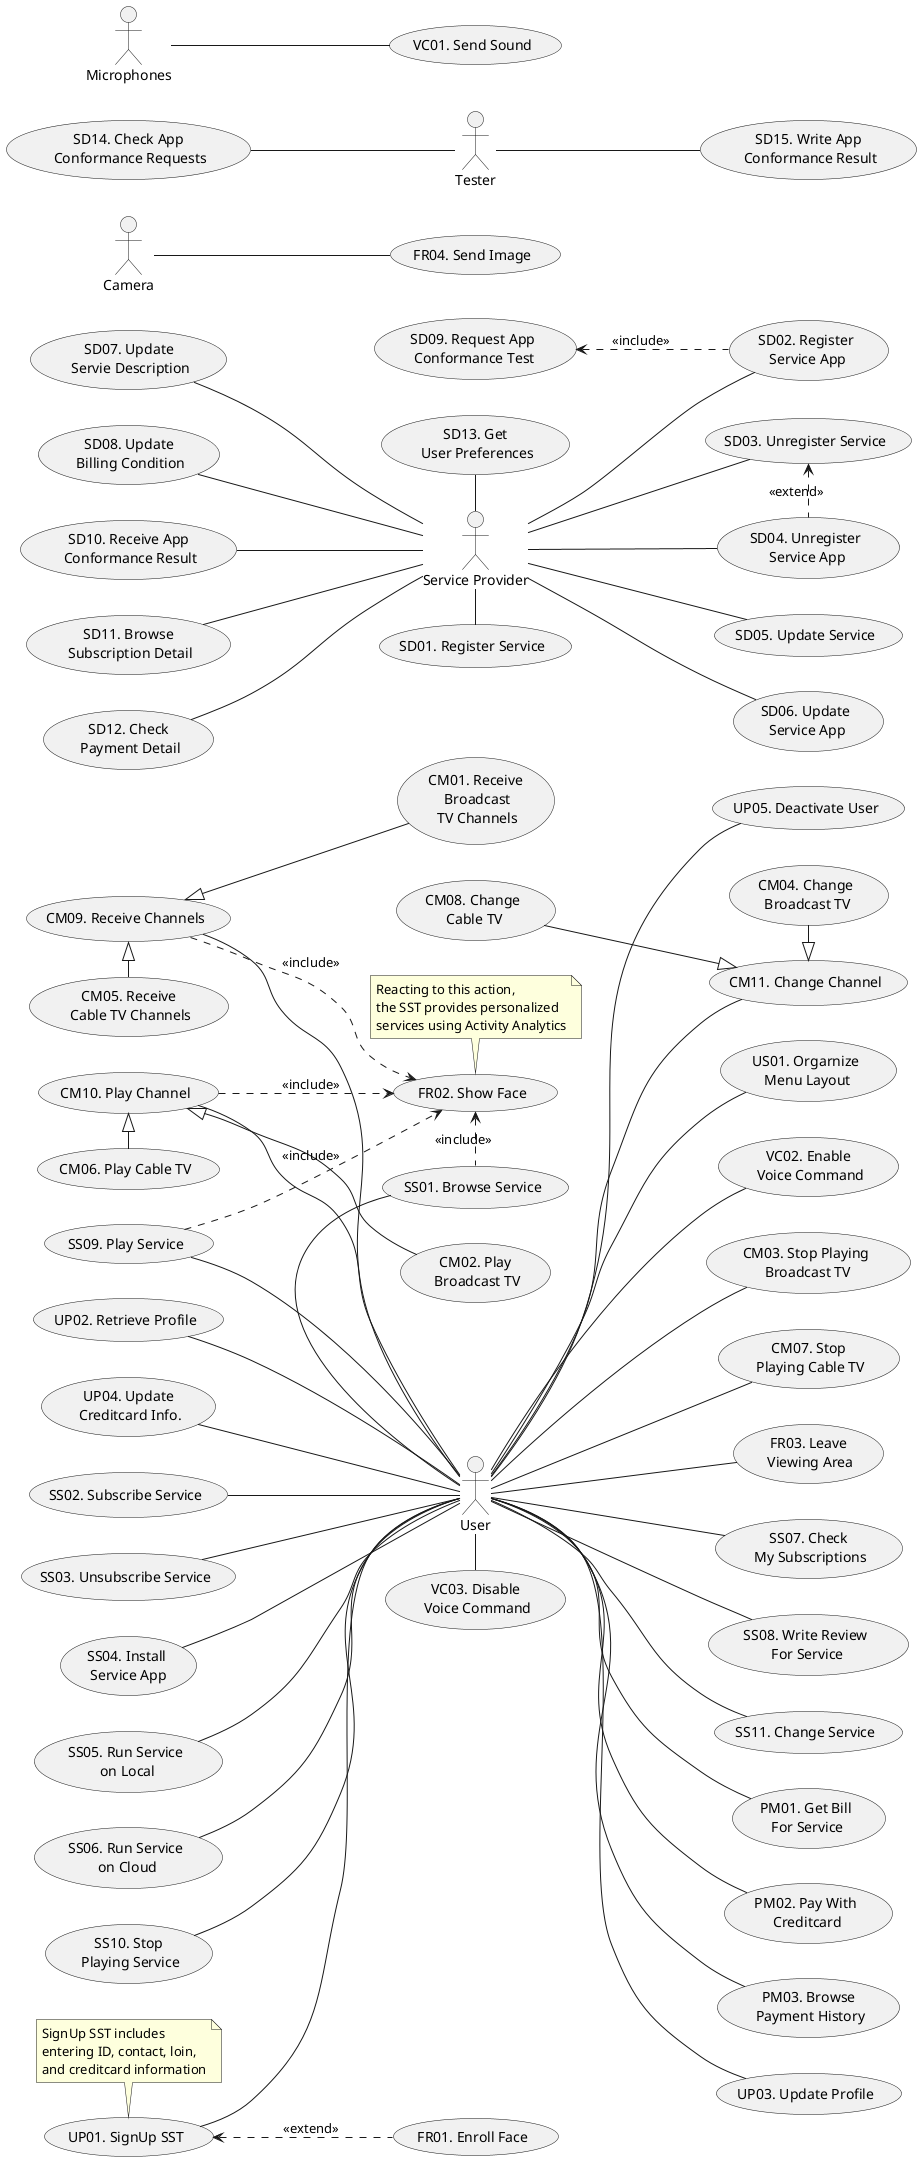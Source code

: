 @startuml
skinparam shadowing false
left to right direction

' Channel Management -> CM
(CM01. Receive\n Broadcast\n TV Channels) as CM01
(CM02. Play\n Broadcast TV) as CM02
(CM03. Stop Playing\n Broadcast TV) as CM03
(CM04. Change\n Broadcast TV) as CM04
(CM05. Receive\n Cable TV Channels) as CM05
(CM06. Play Cable TV) as CM06
(CM07. Stop\n Playing Cable TV) as CM07
(CM08. Change\n Cable TV) as CM08
(CM09. Receive Channels) as CM09
(CM10. Play Channel) as CM10
(CM11. Change Channel) as CM11

' Face Recognition -> FR
(FR01. Enroll Face) as FR01
(FR02. Show Face) as FR02
(FR03. Leave\n Viewing Area) as FR03
(FR04. Send Image) as FR04

' Smart Service -> SS
(SS01. Browse Service) as SS01
(SS02. Subscribe Service) as SS02
(SS03. Unsubscribe Service) as SS03
(SS04. Install\n Service App) as SS04
(SS05. Run Service\n on Local) as SS05
(SS06. Run Service\n on Cloud) as SS06
(SS07. Check\n My Subscriptions) as SS07
(SS08. Write Review\n For Service) as SS08
(SS09. Play Service) as SS09
(SS10. Stop\n Playing Service) as SS10
(SS11. Change Service) as SS11

' Payment Management -> PM
(PM01. Get Bill\n For Service) as PM01
(PM02. Pay With\n Creditcard) as PM02
(PM03. Browse\n Payment History) as PM03

' User Profile Management -> UP
(UP01. SignUp SST) as UP01
(UP02. Retrieve Profile) as UP02
(UP03. Update Profile) as UP03
(UP04. Update\n Creditcard Info.) as UP04
(UP05. Deactivate User) as UP05

' User Setting Management -> US
(US01. Orgarnize\n Menu Layout) as US01

' Service Developers -> SD
(SD01. Register Service) as SD01
(SD02. Register\n Service App) as SD02
(SD03. Unregister Service) as SD03
(SD04. Unregister\n Service App) as SD04
(SD05. Update Service) as SD05
(SD06. Update\n Service App) as SD06
(SD07. Update\n Servie Description) as SD07
(SD08. Update\n Billing Condition) as SD08
(SD09. Request App\n Conformance Test) as SD09
(SD10. Receive App\n Conformance Result) as SD10
(SD11. Browse\n Subscription Detail) as SD11
(SD12. Check\n Payment Detail) as SD12
(SD13. Get\n User Preferences) as SD13
(SD14. Check App\n Conformance Requests) as SD14
(SD15. Write App\n Conformance Result) as SD15

' 4.11 Voice Communication -> VC
(VC01. Send Sound) as VC01
(VC02. Enable\n Voice Command) as VC02
(VC03. Disable\n Voice Command) as VC03

''''''''''''''''
UP01 -- :User:
UP01 <.. FR01 : <<extend>>
UP02 -- :User:
:User: -- UP03
UP04 -- :User:
:User: -- UP05

note top of UP01
  SignUp SST includes
  entering ID, contact, loin,
  and creditcard information
end note


CM09 -- :User:
CM09 <|-- CM01
CM09 ..> FR02 : <<include>>
CM10 -- :User:
CM10 <|-- CM02
CM10 ..> FR02 : <<include>>
:User: -- CM03
:User: -- CM11
CM04 -|> CM11

CM09 <|- CM05
CM10 <|- CM06
:User: -- CM07
CM08 --|> CM11

:User: -- FR03

SS01 - :User:
SS02 -- :User:
SS03 -- :User:
SS04 -- :User:
SS05 -- :User:
SS06 -- :User:
:User: -- SS07
:User: -- SS08
SS09 -- :User:
SS09 ..> FR02 : <<include>>
FR02 <. SS01 : <<include>>
note top of FR02
  Reacting to this action,
  the SST provides personalized
  services using Activity Analytics
end note
SS10 -- :User:
:User: -- SS11

:User: -- PM01
:User: -- PM02
:User: -- PM03

:User: -- US01
:User: -- VC02
:User: - VC03

:Camera: -- FR04

:Microphones: -- VC01

:Service Provider: - SD01
:Service Provider: -- SD02
:Service Provider: -- SD03
:Service Provider: -- SD04
:Service Provider: -- SD05
:Service Provider: -- SD06
SD07 -- :Service Provider:
SD08 -- :Service Provider:
SD10 -- :Service Provider:
SD11 -- :Service Provider:
SD12 -- :Service Provider:
SD13 - :Service Provider:

SD14 -- :Tester:
:Tester: -- SD15

SD09 <.. SD02 : <<include>>
SD03 <. SD04 : <<extend>>

@enduml